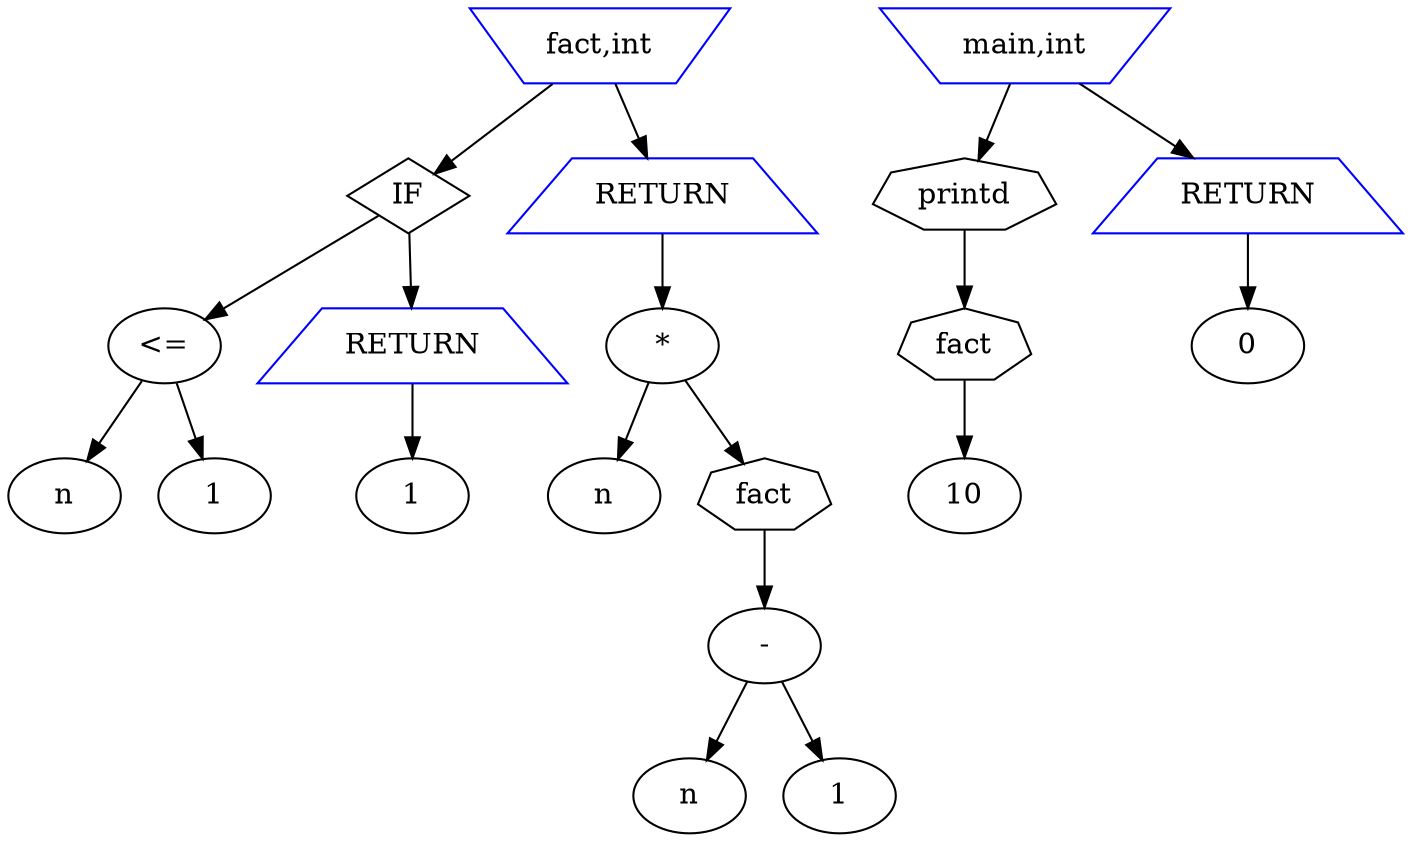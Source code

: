 digraph diagram1 {
//programme
node_1 [label="fact,int" shape=invtrapezium color=blue];//fonction
 node_2 [label="IF" shape=diamond];//IF0
node_3 [label="<="];//cond3
node_4 [label="n" ];//expression4
node_5 [label="1" ];//expression3
node_3 -> node_4
node_3 -> node_5
node_6 [label="RETURN" shape=trapezium color=blue];//RETURN
node_7 [label="1" ];//expression3
node_6 -> node_7
node_2 -> node_3
node_2 -> node_6
node_1 -> node_2
node_10 [label="RETURN" shape=trapezium color=blue];//RETURN
node_11 [label="*" ];//expression1
node_12 [label="n" ];//expression4
node_13 [label="fact" shape=septagon];//expression5
node_14 [label="-" ];//expression1
node_15 [label="n" ];//expression4
node_16 [label="1" ];//expression3
node_14 -> node_15
node_14 -> node_16
node_13 -> node_14
node_11 -> node_12
node_11 -> node_13
node_10 -> node_11
node_1 -> node_10
node_18 [label="main,int" shape=invtrapezium color=blue];//fonction
 node_19 [label="printd" shape=septagon];//appel
node_20 [label="fact" shape=septagon];//expression5
node_21 [label="10" ];//expression3
node_20 -> node_21
node_19 -> node_20
node_18 -> node_19
node_23 [label="RETURN" shape=trapezium color=blue];//RETURN
node_24 [label="0" ];//expression3
node_23 -> node_24
node_18 -> node_23
}
